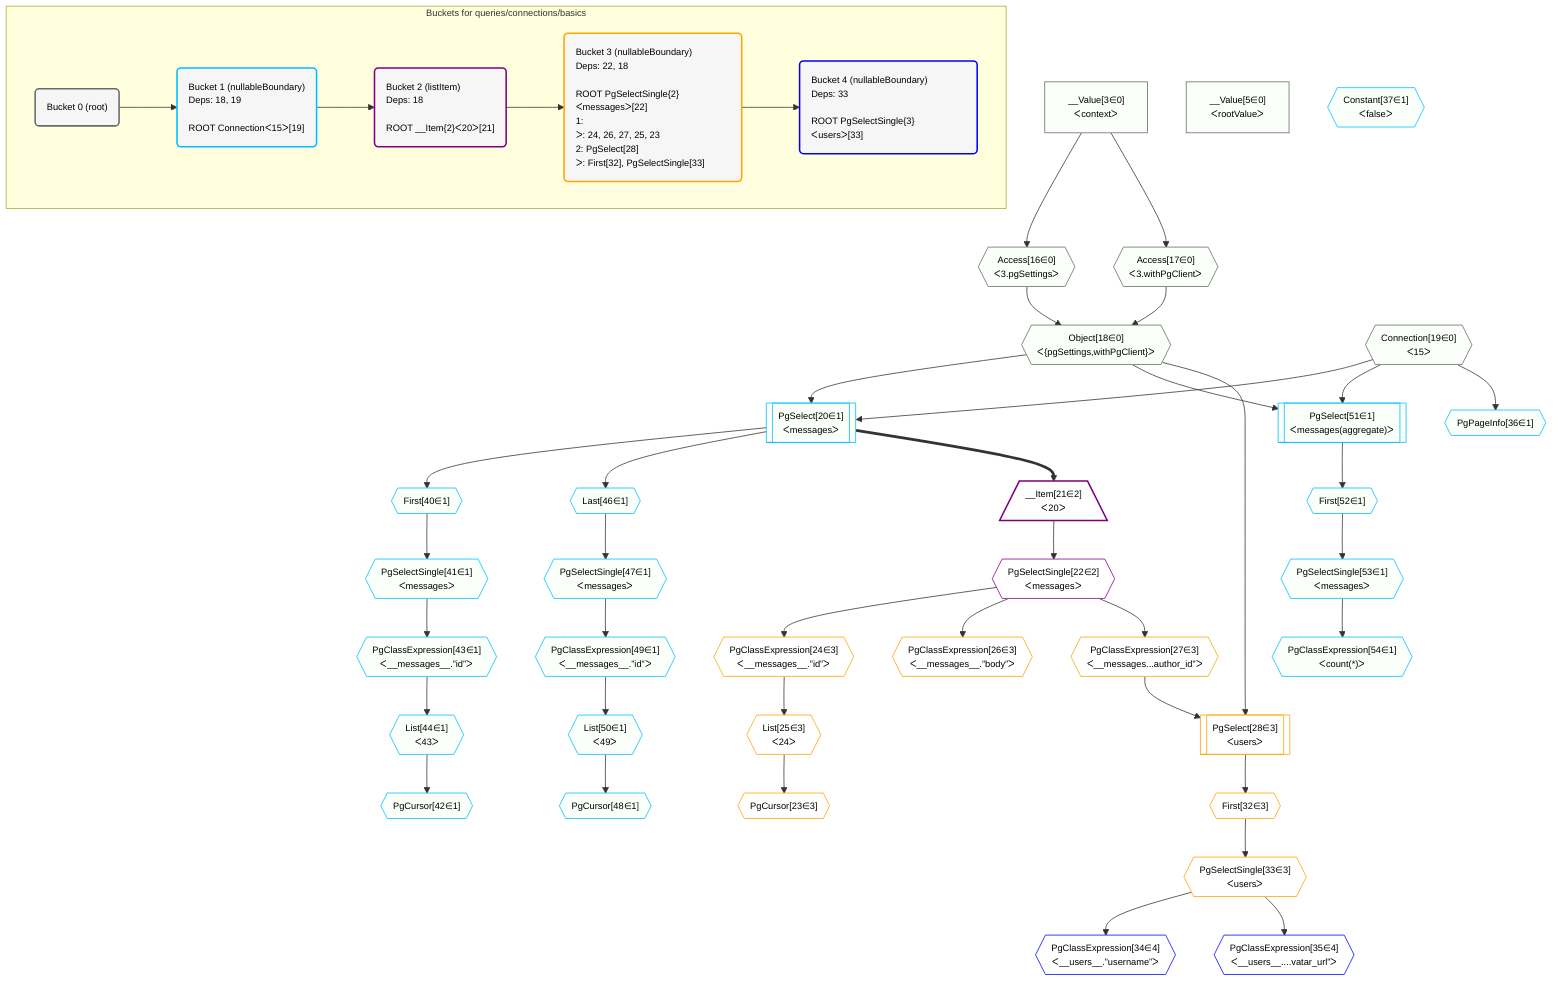 %%{init: {'themeVariables': { 'fontSize': '12px'}}}%%
graph TD
    classDef path fill:#eee,stroke:#000,color:#000
    classDef plan fill:#fff,stroke-width:1px,color:#000
    classDef itemplan fill:#fff,stroke-width:2px,color:#000
    classDef unbatchedplan fill:#dff,stroke-width:1px,color:#000
    classDef sideeffectplan fill:#fcc,stroke-width:2px,color:#000
    classDef bucket fill:#f6f6f6,color:#000,stroke-width:2px,text-align:left


    %% plan dependencies
    Object18{{"Object[18∈0]<br />ᐸ{pgSettings,withPgClient}ᐳ"}}:::plan
    Access16{{"Access[16∈0]<br />ᐸ3.pgSettingsᐳ"}}:::plan
    Access17{{"Access[17∈0]<br />ᐸ3.withPgClientᐳ"}}:::plan
    Access16 & Access17 --> Object18
    __Value3["__Value[3∈0]<br />ᐸcontextᐳ"]:::plan
    __Value3 --> Access16
    __Value3 --> Access17
    __Value5["__Value[5∈0]<br />ᐸrootValueᐳ"]:::plan
    Connection19{{"Connection[19∈0]<br />ᐸ15ᐳ"}}:::plan
    PgSelect20[["PgSelect[20∈1]<br />ᐸmessagesᐳ"]]:::plan
    Object18 & Connection19 --> PgSelect20
    PgSelect51[["PgSelect[51∈1]<br />ᐸmessages(aggregate)ᐳ"]]:::plan
    Object18 & Connection19 --> PgSelect51
    PgPageInfo36{{"PgPageInfo[36∈1]"}}:::plan
    Connection19 --> PgPageInfo36
    First40{{"First[40∈1]"}}:::plan
    PgSelect20 --> First40
    PgSelectSingle41{{"PgSelectSingle[41∈1]<br />ᐸmessagesᐳ"}}:::plan
    First40 --> PgSelectSingle41
    PgCursor42{{"PgCursor[42∈1]"}}:::plan
    List44{{"List[44∈1]<br />ᐸ43ᐳ"}}:::plan
    List44 --> PgCursor42
    PgClassExpression43{{"PgClassExpression[43∈1]<br />ᐸ__messages__.”id”ᐳ"}}:::plan
    PgSelectSingle41 --> PgClassExpression43
    PgClassExpression43 --> List44
    Last46{{"Last[46∈1]"}}:::plan
    PgSelect20 --> Last46
    PgSelectSingle47{{"PgSelectSingle[47∈1]<br />ᐸmessagesᐳ"}}:::plan
    Last46 --> PgSelectSingle47
    PgCursor48{{"PgCursor[48∈1]"}}:::plan
    List50{{"List[50∈1]<br />ᐸ49ᐳ"}}:::plan
    List50 --> PgCursor48
    PgClassExpression49{{"PgClassExpression[49∈1]<br />ᐸ__messages__.”id”ᐳ"}}:::plan
    PgSelectSingle47 --> PgClassExpression49
    PgClassExpression49 --> List50
    First52{{"First[52∈1]"}}:::plan
    PgSelect51 --> First52
    PgSelectSingle53{{"PgSelectSingle[53∈1]<br />ᐸmessagesᐳ"}}:::plan
    First52 --> PgSelectSingle53
    PgClassExpression54{{"PgClassExpression[54∈1]<br />ᐸcount(*)ᐳ"}}:::plan
    PgSelectSingle53 --> PgClassExpression54
    Constant37{{"Constant[37∈1]<br />ᐸfalseᐳ"}}:::plan
    __Item21[/"__Item[21∈2]<br />ᐸ20ᐳ"\]:::itemplan
    PgSelect20 ==> __Item21
    PgSelectSingle22{{"PgSelectSingle[22∈2]<br />ᐸmessagesᐳ"}}:::plan
    __Item21 --> PgSelectSingle22
    PgSelect28[["PgSelect[28∈3]<br />ᐸusersᐳ"]]:::plan
    PgClassExpression27{{"PgClassExpression[27∈3]<br />ᐸ__messages...author_id”ᐳ"}}:::plan
    Object18 & PgClassExpression27 --> PgSelect28
    PgCursor23{{"PgCursor[23∈3]"}}:::plan
    List25{{"List[25∈3]<br />ᐸ24ᐳ"}}:::plan
    List25 --> PgCursor23
    PgClassExpression24{{"PgClassExpression[24∈3]<br />ᐸ__messages__.”id”ᐳ"}}:::plan
    PgSelectSingle22 --> PgClassExpression24
    PgClassExpression24 --> List25
    PgClassExpression26{{"PgClassExpression[26∈3]<br />ᐸ__messages__.”body”ᐳ"}}:::plan
    PgSelectSingle22 --> PgClassExpression26
    PgSelectSingle22 --> PgClassExpression27
    First32{{"First[32∈3]"}}:::plan
    PgSelect28 --> First32
    PgSelectSingle33{{"PgSelectSingle[33∈3]<br />ᐸusersᐳ"}}:::plan
    First32 --> PgSelectSingle33
    PgClassExpression34{{"PgClassExpression[34∈4]<br />ᐸ__users__.”username”ᐳ"}}:::plan
    PgSelectSingle33 --> PgClassExpression34
    PgClassExpression35{{"PgClassExpression[35∈4]<br />ᐸ__users__....vatar_url”ᐳ"}}:::plan
    PgSelectSingle33 --> PgClassExpression35

    %% define steps

    subgraph "Buckets for queries/connections/basics"
    Bucket0("Bucket 0 (root)"):::bucket
    classDef bucket0 stroke:#696969
    class Bucket0,__Value3,__Value5,Access16,Access17,Object18,Connection19 bucket0
    Bucket1("Bucket 1 (nullableBoundary)<br />Deps: 18, 19<br /><br />ROOT Connectionᐸ15ᐳ[19]"):::bucket
    classDef bucket1 stroke:#00bfff
    class Bucket1,PgSelect20,PgPageInfo36,Constant37,First40,PgSelectSingle41,PgCursor42,PgClassExpression43,List44,Last46,PgSelectSingle47,PgCursor48,PgClassExpression49,List50,PgSelect51,First52,PgSelectSingle53,PgClassExpression54 bucket1
    Bucket2("Bucket 2 (listItem)<br />Deps: 18<br /><br />ROOT __Item{2}ᐸ20ᐳ[21]"):::bucket
    classDef bucket2 stroke:#7f007f
    class Bucket2,__Item21,PgSelectSingle22 bucket2
    Bucket3("Bucket 3 (nullableBoundary)<br />Deps: 22, 18<br /><br />ROOT PgSelectSingle{2}ᐸmessagesᐳ[22]<br />1: <br />ᐳ: 24, 26, 27, 25, 23<br />2: PgSelect[28]<br />ᐳ: First[32], PgSelectSingle[33]"):::bucket
    classDef bucket3 stroke:#ffa500
    class Bucket3,PgCursor23,PgClassExpression24,List25,PgClassExpression26,PgClassExpression27,PgSelect28,First32,PgSelectSingle33 bucket3
    Bucket4("Bucket 4 (nullableBoundary)<br />Deps: 33<br /><br />ROOT PgSelectSingle{3}ᐸusersᐳ[33]"):::bucket
    classDef bucket4 stroke:#0000ff
    class Bucket4,PgClassExpression34,PgClassExpression35 bucket4
    Bucket0 --> Bucket1
    Bucket1 --> Bucket2
    Bucket2 --> Bucket3
    Bucket3 --> Bucket4
    classDef unary fill:#fafffa,borderWidth:8px
    class Object18,Access16,Access17,__Value3,__Value5,Connection19,PgSelect20,PgSelect51,PgPageInfo36,First40,PgSelectSingle41,PgCursor42,PgClassExpression43,List44,Last46,PgSelectSingle47,PgCursor48,PgClassExpression49,List50,First52,PgSelectSingle53,PgClassExpression54,Constant37 unary
    end